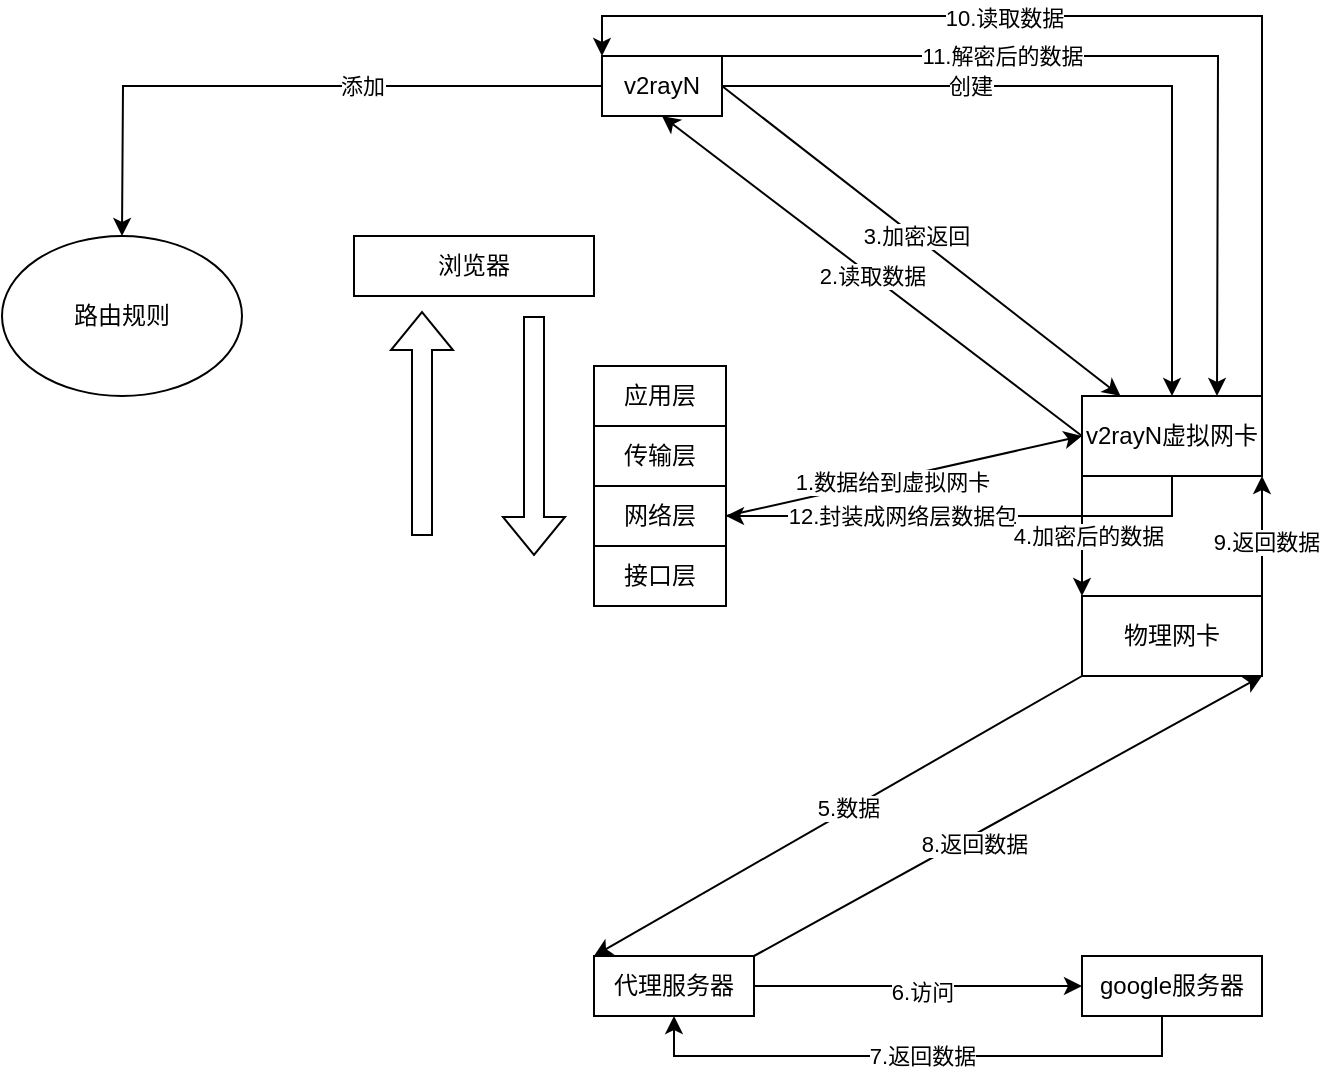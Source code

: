 <mxfile version="23.0.2" type="device">
  <diagram name="第 1 页" id="wWDvhIP9CmGZIIfcBND7">
    <mxGraphModel dx="1221" dy="823" grid="1" gridSize="10" guides="1" tooltips="1" connect="1" arrows="1" fold="1" page="1" pageScale="1" pageWidth="827" pageHeight="1169" math="0" shadow="0">
      <root>
        <mxCell id="0" />
        <mxCell id="1" parent="0" />
        <mxCell id="KfuTrBd0r_4OsqhbQtjZ-3" style="edgeStyle=orthogonalEdgeStyle;rounded=0;orthogonalLoop=1;jettySize=auto;html=1;entryX=0.5;entryY=0;entryDx=0;entryDy=0;" parent="1" source="KfuTrBd0r_4OsqhbQtjZ-1" target="KfuTrBd0r_4OsqhbQtjZ-2" edge="1">
          <mxGeometry relative="1" as="geometry" />
        </mxCell>
        <mxCell id="KfuTrBd0r_4OsqhbQtjZ-4" value="创建" style="edgeLabel;html=1;align=center;verticalAlign=middle;resizable=0;points=[];" parent="KfuTrBd0r_4OsqhbQtjZ-3" vertex="1" connectable="0">
          <mxGeometry x="0.021" relative="1" as="geometry">
            <mxPoint x="-70" as="offset" />
          </mxGeometry>
        </mxCell>
        <mxCell id="KfuTrBd0r_4OsqhbQtjZ-7" style="edgeStyle=orthogonalEdgeStyle;rounded=0;orthogonalLoop=1;jettySize=auto;html=1;" parent="1" source="KfuTrBd0r_4OsqhbQtjZ-1" edge="1">
          <mxGeometry relative="1" as="geometry">
            <mxPoint x="160" y="330" as="targetPoint" />
          </mxGeometry>
        </mxCell>
        <mxCell id="KfuTrBd0r_4OsqhbQtjZ-10" value="添加" style="edgeLabel;html=1;align=center;verticalAlign=middle;resizable=0;points=[];" parent="KfuTrBd0r_4OsqhbQtjZ-7" vertex="1" connectable="0">
          <mxGeometry x="-0.235" y="5" relative="1" as="geometry">
            <mxPoint y="-5" as="offset" />
          </mxGeometry>
        </mxCell>
        <mxCell id="KfuTrBd0r_4OsqhbQtjZ-1" value="v2rayN" style="rounded=0;whiteSpace=wrap;html=1;" parent="1" vertex="1">
          <mxGeometry x="400" y="240" width="60" height="30" as="geometry" />
        </mxCell>
        <mxCell id="KfuTrBd0r_4OsqhbQtjZ-52" style="edgeStyle=orthogonalEdgeStyle;rounded=0;orthogonalLoop=1;jettySize=auto;html=1;entryX=1;entryY=0.5;entryDx=0;entryDy=0;" parent="1" source="KfuTrBd0r_4OsqhbQtjZ-2" target="KfuTrBd0r_4OsqhbQtjZ-5" edge="1">
          <mxGeometry relative="1" as="geometry">
            <Array as="points">
              <mxPoint x="685" y="470" />
            </Array>
          </mxGeometry>
        </mxCell>
        <mxCell id="KfuTrBd0r_4OsqhbQtjZ-53" value="12.封装成网络层数据包" style="edgeLabel;html=1;align=center;verticalAlign=middle;resizable=0;points=[];" parent="KfuTrBd0r_4OsqhbQtjZ-52" vertex="1" connectable="0">
          <mxGeometry x="-0.034" y="-1" relative="1" as="geometry">
            <mxPoint x="-38" y="1" as="offset" />
          </mxGeometry>
        </mxCell>
        <mxCell id="KfuTrBd0r_4OsqhbQtjZ-2" value="v2rayN虚拟网卡" style="rounded=0;whiteSpace=wrap;html=1;" parent="1" vertex="1">
          <mxGeometry x="640" y="410" width="90" height="40" as="geometry" />
        </mxCell>
        <mxCell id="KfuTrBd0r_4OsqhbQtjZ-5" value="网络层" style="rounded=0;whiteSpace=wrap;html=1;" parent="1" vertex="1">
          <mxGeometry x="396" y="455" width="66" height="30" as="geometry" />
        </mxCell>
        <mxCell id="KfuTrBd0r_4OsqhbQtjZ-6" value="物理网卡" style="rounded=0;whiteSpace=wrap;html=1;" parent="1" vertex="1">
          <mxGeometry x="640" y="510" width="90" height="40" as="geometry" />
        </mxCell>
        <mxCell id="KfuTrBd0r_4OsqhbQtjZ-9" value="路由规则" style="ellipse;whiteSpace=wrap;html=1;" parent="1" vertex="1">
          <mxGeometry x="100" y="330" width="120" height="80" as="geometry" />
        </mxCell>
        <mxCell id="KfuTrBd0r_4OsqhbQtjZ-11" value="传输层" style="rounded=0;whiteSpace=wrap;html=1;" parent="1" vertex="1">
          <mxGeometry x="396" y="425" width="66" height="30" as="geometry" />
        </mxCell>
        <mxCell id="KfuTrBd0r_4OsqhbQtjZ-12" value="应用层" style="rounded=0;whiteSpace=wrap;html=1;" parent="1" vertex="1">
          <mxGeometry x="396" y="395" width="66" height="30" as="geometry" />
        </mxCell>
        <mxCell id="KfuTrBd0r_4OsqhbQtjZ-13" value="接口层" style="rounded=0;whiteSpace=wrap;html=1;" parent="1" vertex="1">
          <mxGeometry x="396" y="485" width="66" height="30" as="geometry" />
        </mxCell>
        <mxCell id="KfuTrBd0r_4OsqhbQtjZ-14" value="" style="shape=flexArrow;endArrow=classic;html=1;rounded=0;" parent="1" edge="1">
          <mxGeometry width="50" height="50" relative="1" as="geometry">
            <mxPoint x="366" y="370" as="sourcePoint" />
            <mxPoint x="366" y="490" as="targetPoint" />
          </mxGeometry>
        </mxCell>
        <mxCell id="KfuTrBd0r_4OsqhbQtjZ-15" value="" style="endArrow=classic;html=1;rounded=0;exitX=1;exitY=0.5;exitDx=0;exitDy=0;" parent="1" source="KfuTrBd0r_4OsqhbQtjZ-5" edge="1">
          <mxGeometry width="50" height="50" relative="1" as="geometry">
            <mxPoint x="450" y="550" as="sourcePoint" />
            <mxPoint x="640" y="430" as="targetPoint" />
          </mxGeometry>
        </mxCell>
        <mxCell id="KfuTrBd0r_4OsqhbQtjZ-16" value="1.数据给到虚拟网卡" style="edgeLabel;html=1;align=center;verticalAlign=middle;resizable=0;points=[];" parent="KfuTrBd0r_4OsqhbQtjZ-15" vertex="1" connectable="0">
          <mxGeometry x="-0.066" y="-1" relative="1" as="geometry">
            <mxPoint as="offset" />
          </mxGeometry>
        </mxCell>
        <mxCell id="KfuTrBd0r_4OsqhbQtjZ-18" value="" style="endArrow=classic;html=1;rounded=0;entryX=0.5;entryY=1;entryDx=0;entryDy=0;exitX=0;exitY=0.5;exitDx=0;exitDy=0;" parent="1" source="KfuTrBd0r_4OsqhbQtjZ-2" target="KfuTrBd0r_4OsqhbQtjZ-1" edge="1">
          <mxGeometry width="50" height="50" relative="1" as="geometry">
            <mxPoint x="630" y="430" as="sourcePoint" />
            <mxPoint x="500" y="500" as="targetPoint" />
          </mxGeometry>
        </mxCell>
        <mxCell id="KfuTrBd0r_4OsqhbQtjZ-19" value="2.读取数据" style="edgeLabel;html=1;align=center;verticalAlign=middle;resizable=0;points=[];" parent="KfuTrBd0r_4OsqhbQtjZ-18" vertex="1" connectable="0">
          <mxGeometry x="0.002" relative="1" as="geometry">
            <mxPoint as="offset" />
          </mxGeometry>
        </mxCell>
        <mxCell id="KfuTrBd0r_4OsqhbQtjZ-21" value="" style="endArrow=classic;html=1;rounded=0;exitX=1;exitY=0.5;exitDx=0;exitDy=0;" parent="1" source="KfuTrBd0r_4OsqhbQtjZ-1" target="KfuTrBd0r_4OsqhbQtjZ-2" edge="1">
          <mxGeometry width="50" height="50" relative="1" as="geometry">
            <mxPoint x="460" y="250" as="sourcePoint" />
            <mxPoint x="500" y="500" as="targetPoint" />
          </mxGeometry>
        </mxCell>
        <mxCell id="KfuTrBd0r_4OsqhbQtjZ-25" value="3.加密返回" style="edgeLabel;html=1;align=center;verticalAlign=middle;resizable=0;points=[];" parent="KfuTrBd0r_4OsqhbQtjZ-21" vertex="1" connectable="0">
          <mxGeometry x="-0.031" relative="1" as="geometry">
            <mxPoint as="offset" />
          </mxGeometry>
        </mxCell>
        <mxCell id="KfuTrBd0r_4OsqhbQtjZ-26" value="" style="endArrow=classic;html=1;rounded=0;entryX=0;entryY=0;entryDx=0;entryDy=0;exitX=0;exitY=1;exitDx=0;exitDy=0;" parent="1" source="KfuTrBd0r_4OsqhbQtjZ-2" target="KfuTrBd0r_4OsqhbQtjZ-6" edge="1">
          <mxGeometry width="50" height="50" relative="1" as="geometry">
            <mxPoint x="450" y="550" as="sourcePoint" />
            <mxPoint x="500" y="500" as="targetPoint" />
          </mxGeometry>
        </mxCell>
        <mxCell id="KfuTrBd0r_4OsqhbQtjZ-27" value="4.加密后的数据" style="edgeLabel;html=1;align=center;verticalAlign=middle;resizable=0;points=[];" parent="KfuTrBd0r_4OsqhbQtjZ-26" vertex="1" connectable="0">
          <mxGeometry y="3" relative="1" as="geometry">
            <mxPoint as="offset" />
          </mxGeometry>
        </mxCell>
        <mxCell id="KfuTrBd0r_4OsqhbQtjZ-35" style="edgeStyle=orthogonalEdgeStyle;rounded=0;orthogonalLoop=1;jettySize=auto;html=1;" parent="1" source="KfuTrBd0r_4OsqhbQtjZ-29" target="KfuTrBd0r_4OsqhbQtjZ-34" edge="1">
          <mxGeometry relative="1" as="geometry" />
        </mxCell>
        <mxCell id="KfuTrBd0r_4OsqhbQtjZ-36" value="6.访问" style="edgeLabel;html=1;align=center;verticalAlign=middle;resizable=0;points=[];" parent="KfuTrBd0r_4OsqhbQtjZ-35" vertex="1" connectable="0">
          <mxGeometry x="0.02" y="-3" relative="1" as="geometry">
            <mxPoint as="offset" />
          </mxGeometry>
        </mxCell>
        <mxCell id="KfuTrBd0r_4OsqhbQtjZ-29" value="代理服务器" style="rounded=0;whiteSpace=wrap;html=1;" parent="1" vertex="1">
          <mxGeometry x="396" y="690" width="80" height="30" as="geometry" />
        </mxCell>
        <mxCell id="KfuTrBd0r_4OsqhbQtjZ-32" value="" style="endArrow=classic;html=1;rounded=0;entryX=0;entryY=0;entryDx=0;entryDy=0;exitX=0;exitY=1;exitDx=0;exitDy=0;" parent="1" source="KfuTrBd0r_4OsqhbQtjZ-6" target="KfuTrBd0r_4OsqhbQtjZ-29" edge="1">
          <mxGeometry width="50" height="50" relative="1" as="geometry">
            <mxPoint x="450" y="550" as="sourcePoint" />
            <mxPoint x="500" y="500" as="targetPoint" />
          </mxGeometry>
        </mxCell>
        <mxCell id="KfuTrBd0r_4OsqhbQtjZ-33" value="5.数据" style="edgeLabel;html=1;align=center;verticalAlign=middle;resizable=0;points=[];" parent="KfuTrBd0r_4OsqhbQtjZ-32" vertex="1" connectable="0">
          <mxGeometry x="-0.045" y="-1" relative="1" as="geometry">
            <mxPoint as="offset" />
          </mxGeometry>
        </mxCell>
        <mxCell id="KfuTrBd0r_4OsqhbQtjZ-37" style="edgeStyle=orthogonalEdgeStyle;rounded=0;orthogonalLoop=1;jettySize=auto;html=1;entryX=0.5;entryY=1;entryDx=0;entryDy=0;" parent="1" source="KfuTrBd0r_4OsqhbQtjZ-34" target="KfuTrBd0r_4OsqhbQtjZ-29" edge="1">
          <mxGeometry relative="1" as="geometry">
            <Array as="points">
              <mxPoint x="680" y="740" />
              <mxPoint x="436" y="740" />
            </Array>
          </mxGeometry>
        </mxCell>
        <mxCell id="KfuTrBd0r_4OsqhbQtjZ-38" value="7.返回数据" style="edgeLabel;html=1;align=center;verticalAlign=middle;resizable=0;points=[];" parent="KfuTrBd0r_4OsqhbQtjZ-37" vertex="1" connectable="0">
          <mxGeometry x="-0.237" y="4" relative="1" as="geometry">
            <mxPoint x="-32" y="-4" as="offset" />
          </mxGeometry>
        </mxCell>
        <mxCell id="KfuTrBd0r_4OsqhbQtjZ-34" value="google服务器" style="rounded=0;whiteSpace=wrap;html=1;" parent="1" vertex="1">
          <mxGeometry x="640" y="690" width="90" height="30" as="geometry" />
        </mxCell>
        <mxCell id="KfuTrBd0r_4OsqhbQtjZ-40" value="" style="endArrow=classic;html=1;rounded=0;exitX=1;exitY=0;exitDx=0;exitDy=0;entryX=1;entryY=1;entryDx=0;entryDy=0;" parent="1" source="KfuTrBd0r_4OsqhbQtjZ-29" target="KfuTrBd0r_4OsqhbQtjZ-6" edge="1">
          <mxGeometry width="50" height="50" relative="1" as="geometry">
            <mxPoint x="450" y="550" as="sourcePoint" />
            <mxPoint x="500" y="500" as="targetPoint" />
          </mxGeometry>
        </mxCell>
        <mxCell id="KfuTrBd0r_4OsqhbQtjZ-41" value="8.返回数据" style="edgeLabel;html=1;align=center;verticalAlign=middle;resizable=0;points=[];" parent="KfuTrBd0r_4OsqhbQtjZ-40" vertex="1" connectable="0">
          <mxGeometry x="-0.151" y="-4" relative="1" as="geometry">
            <mxPoint as="offset" />
          </mxGeometry>
        </mxCell>
        <mxCell id="KfuTrBd0r_4OsqhbQtjZ-42" value="" style="endArrow=classic;html=1;rounded=0;entryX=1;entryY=1;entryDx=0;entryDy=0;exitX=1;exitY=0;exitDx=0;exitDy=0;" parent="1" source="KfuTrBd0r_4OsqhbQtjZ-6" target="KfuTrBd0r_4OsqhbQtjZ-2" edge="1">
          <mxGeometry width="50" height="50" relative="1" as="geometry">
            <mxPoint x="450" y="550" as="sourcePoint" />
            <mxPoint x="500" y="500" as="targetPoint" />
          </mxGeometry>
        </mxCell>
        <mxCell id="KfuTrBd0r_4OsqhbQtjZ-43" value="9.返回数据" style="edgeLabel;html=1;align=center;verticalAlign=middle;resizable=0;points=[];" parent="KfuTrBd0r_4OsqhbQtjZ-42" vertex="1" connectable="0">
          <mxGeometry x="-0.1" y="-2" relative="1" as="geometry">
            <mxPoint as="offset" />
          </mxGeometry>
        </mxCell>
        <mxCell id="KfuTrBd0r_4OsqhbQtjZ-44" value="" style="endArrow=classic;html=1;rounded=0;exitX=1;exitY=0;exitDx=0;exitDy=0;" parent="1" source="KfuTrBd0r_4OsqhbQtjZ-2" edge="1">
          <mxGeometry width="50" height="50" relative="1" as="geometry">
            <mxPoint x="600" y="390" as="sourcePoint" />
            <mxPoint x="400" y="240" as="targetPoint" />
            <Array as="points">
              <mxPoint x="730" y="220" />
              <mxPoint x="400" y="220" />
            </Array>
          </mxGeometry>
        </mxCell>
        <mxCell id="KfuTrBd0r_4OsqhbQtjZ-45" value="10.读取数据" style="edgeLabel;html=1;align=center;verticalAlign=middle;resizable=0;points=[];" parent="KfuTrBd0r_4OsqhbQtjZ-44" vertex="1" connectable="0">
          <mxGeometry x="0.183" y="1" relative="1" as="geometry">
            <mxPoint as="offset" />
          </mxGeometry>
        </mxCell>
        <mxCell id="KfuTrBd0r_4OsqhbQtjZ-50" value="" style="endArrow=classic;html=1;rounded=0;exitX=1;exitY=0;exitDx=0;exitDy=0;entryX=0.75;entryY=0;entryDx=0;entryDy=0;" parent="1" source="KfuTrBd0r_4OsqhbQtjZ-1" target="KfuTrBd0r_4OsqhbQtjZ-2" edge="1">
          <mxGeometry width="50" height="50" relative="1" as="geometry">
            <mxPoint x="600" y="390" as="sourcePoint" />
            <mxPoint x="650" y="340" as="targetPoint" />
            <Array as="points">
              <mxPoint x="708" y="240" />
            </Array>
          </mxGeometry>
        </mxCell>
        <mxCell id="KfuTrBd0r_4OsqhbQtjZ-51" value="11.解密后的数据" style="edgeLabel;html=1;align=center;verticalAlign=middle;resizable=0;points=[];" parent="KfuTrBd0r_4OsqhbQtjZ-50" vertex="1" connectable="0">
          <mxGeometry x="-0.193" y="1" relative="1" as="geometry">
            <mxPoint x="-29" y="1" as="offset" />
          </mxGeometry>
        </mxCell>
        <mxCell id="KfuTrBd0r_4OsqhbQtjZ-54" value="" style="shape=flexArrow;endArrow=classic;html=1;rounded=0;" parent="1" edge="1">
          <mxGeometry width="50" height="50" relative="1" as="geometry">
            <mxPoint x="310" y="480" as="sourcePoint" />
            <mxPoint x="310" y="367.5" as="targetPoint" />
          </mxGeometry>
        </mxCell>
        <mxCell id="KfuTrBd0r_4OsqhbQtjZ-55" value="浏览器" style="rounded=0;whiteSpace=wrap;html=1;" parent="1" vertex="1">
          <mxGeometry x="276" y="330" width="120" height="30" as="geometry" />
        </mxCell>
      </root>
    </mxGraphModel>
  </diagram>
</mxfile>
